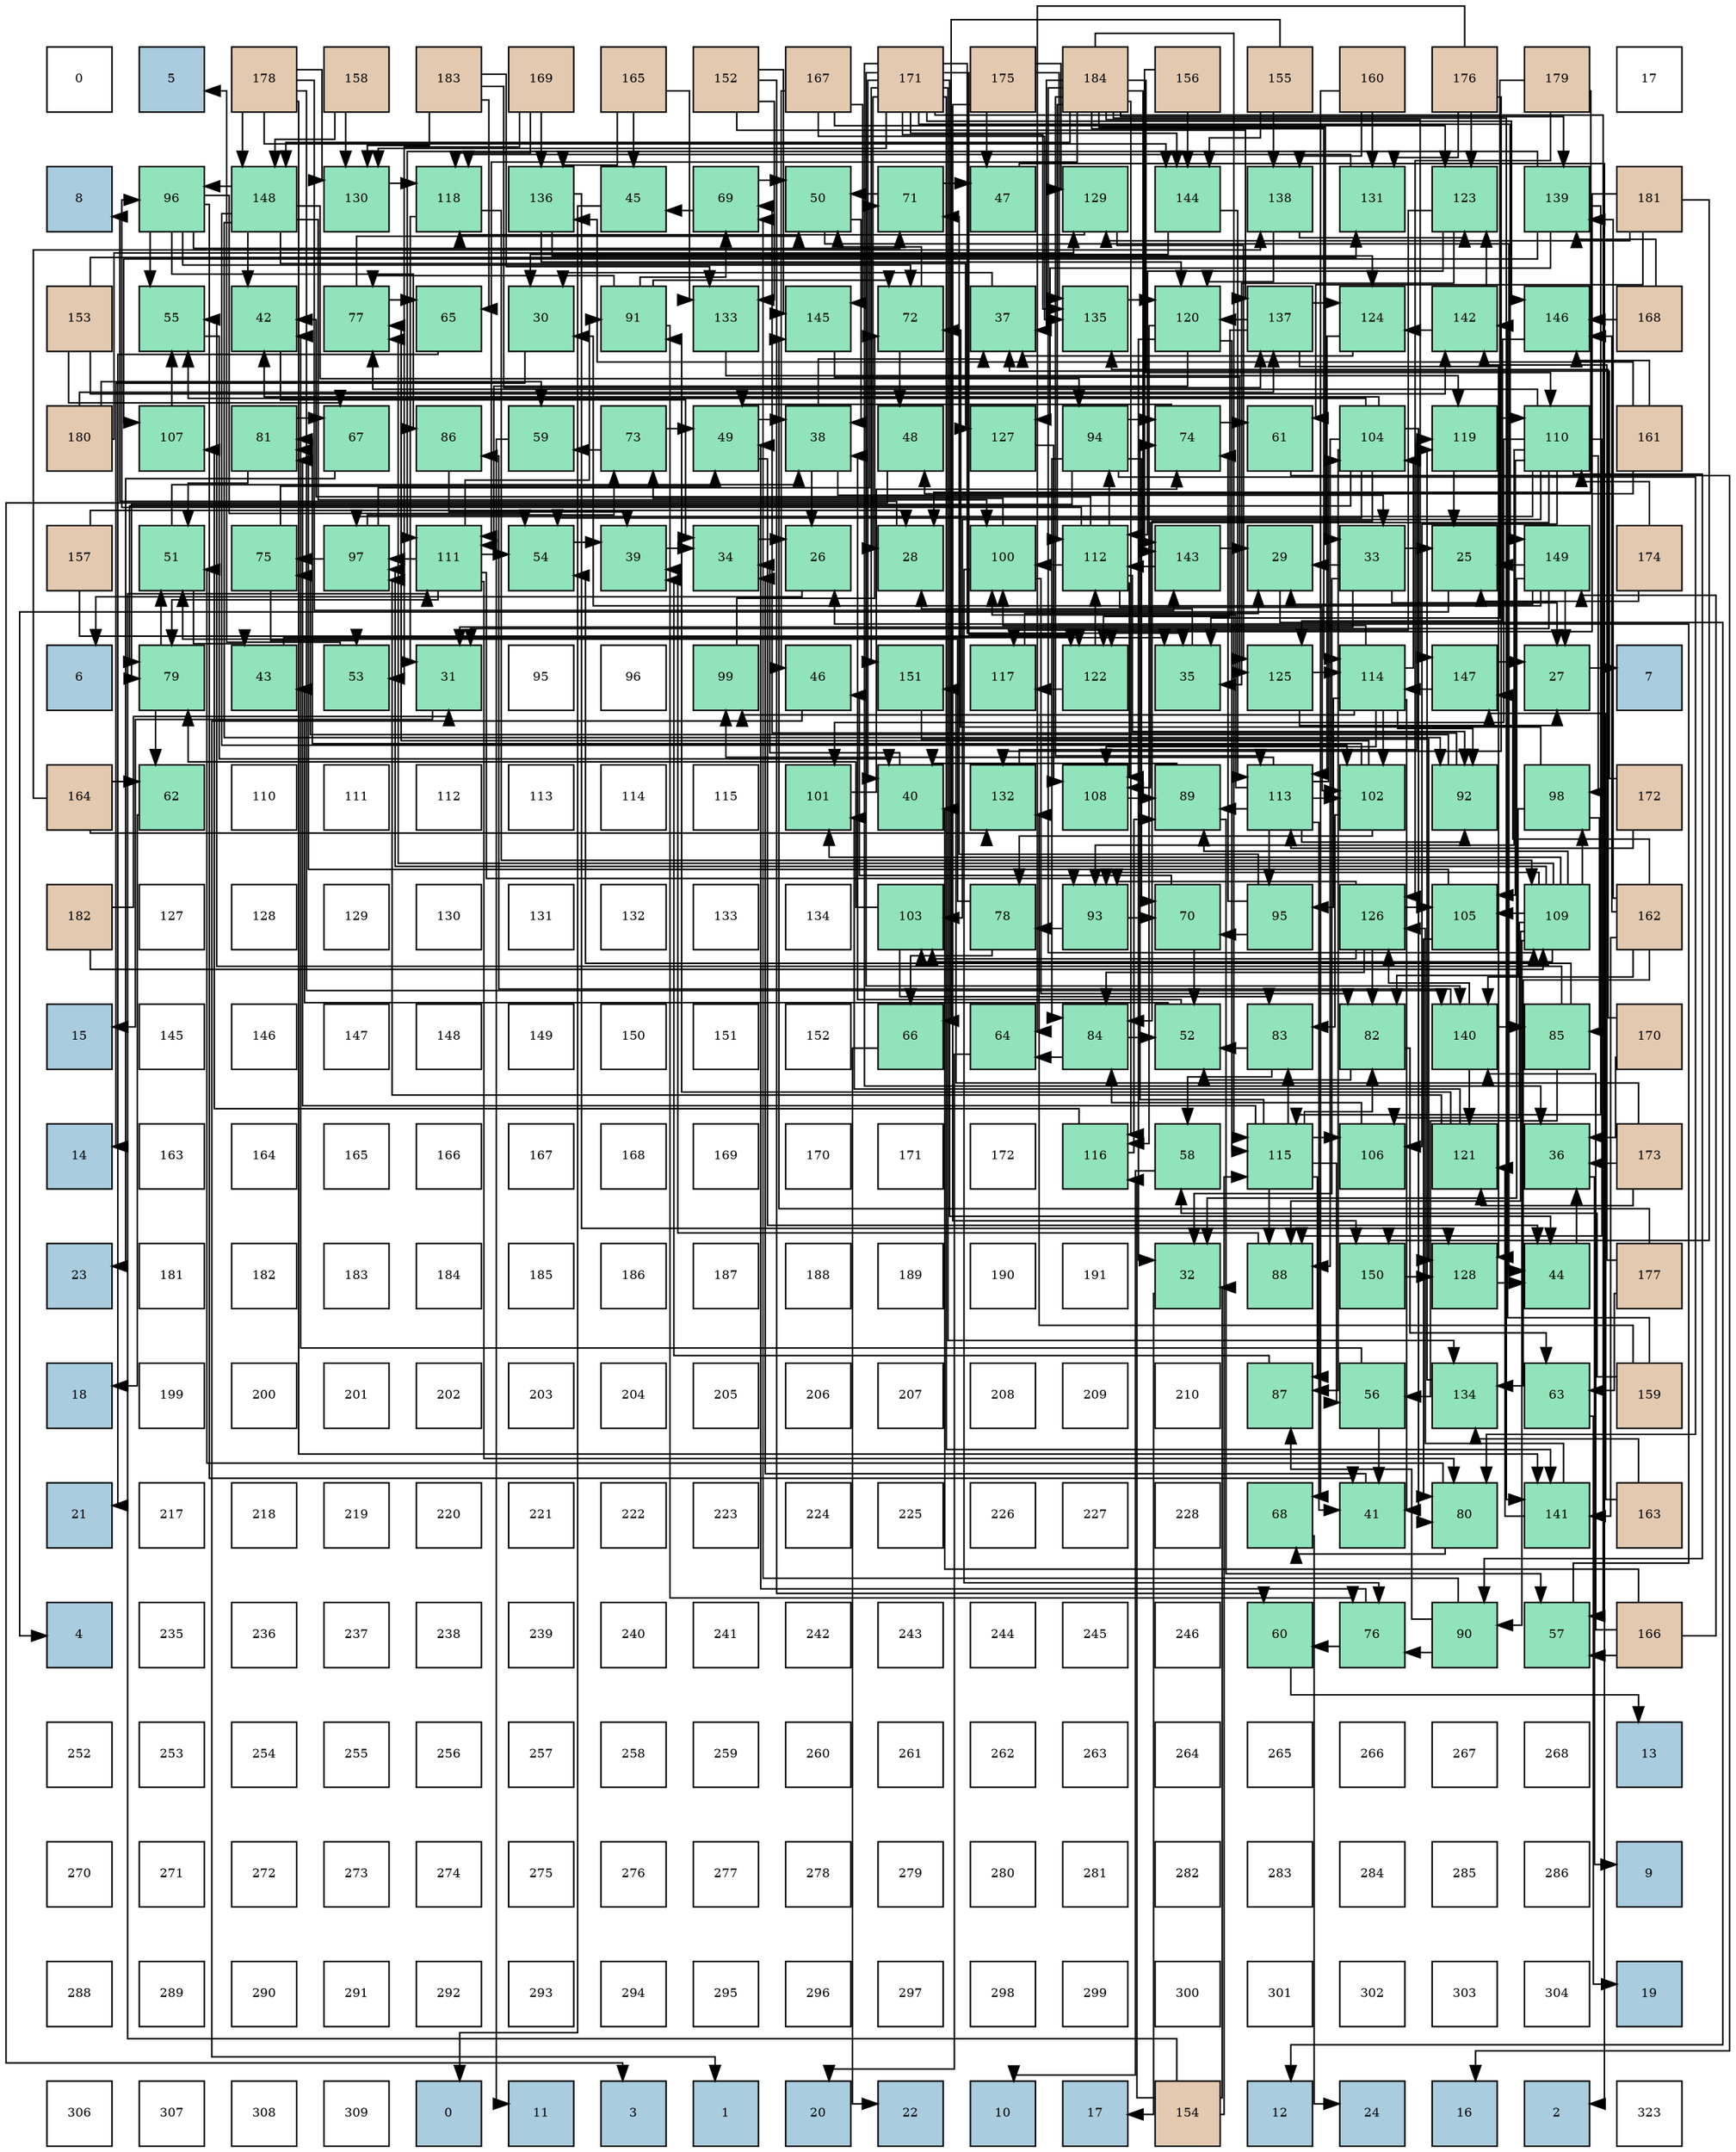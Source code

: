 digraph layout{
 rankdir=TB;
 splines=ortho;
 node [style=filled shape=square fixedsize=true width=0.6];
0[label="0", fontsize=8, fillcolor="#ffffff"];
1[label="5", fontsize=8, fillcolor="#a9ccde"];
2[label="178", fontsize=8, fillcolor="#e3c9af"];
3[label="158", fontsize=8, fillcolor="#e3c9af"];
4[label="183", fontsize=8, fillcolor="#e3c9af"];
5[label="169", fontsize=8, fillcolor="#e3c9af"];
6[label="165", fontsize=8, fillcolor="#e3c9af"];
7[label="152", fontsize=8, fillcolor="#e3c9af"];
8[label="167", fontsize=8, fillcolor="#e3c9af"];
9[label="171", fontsize=8, fillcolor="#e3c9af"];
10[label="175", fontsize=8, fillcolor="#e3c9af"];
11[label="184", fontsize=8, fillcolor="#e3c9af"];
12[label="156", fontsize=8, fillcolor="#e3c9af"];
13[label="155", fontsize=8, fillcolor="#e3c9af"];
14[label="160", fontsize=8, fillcolor="#e3c9af"];
15[label="176", fontsize=8, fillcolor="#e3c9af"];
16[label="179", fontsize=8, fillcolor="#e3c9af"];
17[label="17", fontsize=8, fillcolor="#ffffff"];
18[label="8", fontsize=8, fillcolor="#a9ccde"];
19[label="96", fontsize=8, fillcolor="#91e3bb"];
20[label="148", fontsize=8, fillcolor="#91e3bb"];
21[label="130", fontsize=8, fillcolor="#91e3bb"];
22[label="118", fontsize=8, fillcolor="#91e3bb"];
23[label="136", fontsize=8, fillcolor="#91e3bb"];
24[label="45", fontsize=8, fillcolor="#91e3bb"];
25[label="69", fontsize=8, fillcolor="#91e3bb"];
26[label="50", fontsize=8, fillcolor="#91e3bb"];
27[label="71", fontsize=8, fillcolor="#91e3bb"];
28[label="47", fontsize=8, fillcolor="#91e3bb"];
29[label="129", fontsize=8, fillcolor="#91e3bb"];
30[label="144", fontsize=8, fillcolor="#91e3bb"];
31[label="138", fontsize=8, fillcolor="#91e3bb"];
32[label="131", fontsize=8, fillcolor="#91e3bb"];
33[label="123", fontsize=8, fillcolor="#91e3bb"];
34[label="139", fontsize=8, fillcolor="#91e3bb"];
35[label="181", fontsize=8, fillcolor="#e3c9af"];
36[label="153", fontsize=8, fillcolor="#e3c9af"];
37[label="55", fontsize=8, fillcolor="#91e3bb"];
38[label="42", fontsize=8, fillcolor="#91e3bb"];
39[label="77", fontsize=8, fillcolor="#91e3bb"];
40[label="65", fontsize=8, fillcolor="#91e3bb"];
41[label="30", fontsize=8, fillcolor="#91e3bb"];
42[label="91", fontsize=8, fillcolor="#91e3bb"];
43[label="133", fontsize=8, fillcolor="#91e3bb"];
44[label="145", fontsize=8, fillcolor="#91e3bb"];
45[label="72", fontsize=8, fillcolor="#91e3bb"];
46[label="37", fontsize=8, fillcolor="#91e3bb"];
47[label="135", fontsize=8, fillcolor="#91e3bb"];
48[label="120", fontsize=8, fillcolor="#91e3bb"];
49[label="137", fontsize=8, fillcolor="#91e3bb"];
50[label="124", fontsize=8, fillcolor="#91e3bb"];
51[label="142", fontsize=8, fillcolor="#91e3bb"];
52[label="146", fontsize=8, fillcolor="#91e3bb"];
53[label="168", fontsize=8, fillcolor="#e3c9af"];
54[label="180", fontsize=8, fillcolor="#e3c9af"];
55[label="107", fontsize=8, fillcolor="#91e3bb"];
56[label="81", fontsize=8, fillcolor="#91e3bb"];
57[label="67", fontsize=8, fillcolor="#91e3bb"];
58[label="86", fontsize=8, fillcolor="#91e3bb"];
59[label="59", fontsize=8, fillcolor="#91e3bb"];
60[label="73", fontsize=8, fillcolor="#91e3bb"];
61[label="49", fontsize=8, fillcolor="#91e3bb"];
62[label="38", fontsize=8, fillcolor="#91e3bb"];
63[label="48", fontsize=8, fillcolor="#91e3bb"];
64[label="127", fontsize=8, fillcolor="#91e3bb"];
65[label="94", fontsize=8, fillcolor="#91e3bb"];
66[label="74", fontsize=8, fillcolor="#91e3bb"];
67[label="61", fontsize=8, fillcolor="#91e3bb"];
68[label="104", fontsize=8, fillcolor="#91e3bb"];
69[label="119", fontsize=8, fillcolor="#91e3bb"];
70[label="110", fontsize=8, fillcolor="#91e3bb"];
71[label="161", fontsize=8, fillcolor="#e3c9af"];
72[label="157", fontsize=8, fillcolor="#e3c9af"];
73[label="51", fontsize=8, fillcolor="#91e3bb"];
74[label="75", fontsize=8, fillcolor="#91e3bb"];
75[label="97", fontsize=8, fillcolor="#91e3bb"];
76[label="111", fontsize=8, fillcolor="#91e3bb"];
77[label="54", fontsize=8, fillcolor="#91e3bb"];
78[label="39", fontsize=8, fillcolor="#91e3bb"];
79[label="34", fontsize=8, fillcolor="#91e3bb"];
80[label="26", fontsize=8, fillcolor="#91e3bb"];
81[label="28", fontsize=8, fillcolor="#91e3bb"];
82[label="100", fontsize=8, fillcolor="#91e3bb"];
83[label="112", fontsize=8, fillcolor="#91e3bb"];
84[label="143", fontsize=8, fillcolor="#91e3bb"];
85[label="29", fontsize=8, fillcolor="#91e3bb"];
86[label="33", fontsize=8, fillcolor="#91e3bb"];
87[label="25", fontsize=8, fillcolor="#91e3bb"];
88[label="149", fontsize=8, fillcolor="#91e3bb"];
89[label="174", fontsize=8, fillcolor="#e3c9af"];
90[label="6", fontsize=8, fillcolor="#a9ccde"];
91[label="79", fontsize=8, fillcolor="#91e3bb"];
92[label="43", fontsize=8, fillcolor="#91e3bb"];
93[label="53", fontsize=8, fillcolor="#91e3bb"];
94[label="31", fontsize=8, fillcolor="#91e3bb"];
95[label="95", fontsize=8, fillcolor="#ffffff"];
96[label="96", fontsize=8, fillcolor="#ffffff"];
97[label="99", fontsize=8, fillcolor="#91e3bb"];
98[label="46", fontsize=8, fillcolor="#91e3bb"];
99[label="151", fontsize=8, fillcolor="#91e3bb"];
100[label="117", fontsize=8, fillcolor="#91e3bb"];
101[label="122", fontsize=8, fillcolor="#91e3bb"];
102[label="35", fontsize=8, fillcolor="#91e3bb"];
103[label="125", fontsize=8, fillcolor="#91e3bb"];
104[label="114", fontsize=8, fillcolor="#91e3bb"];
105[label="147", fontsize=8, fillcolor="#91e3bb"];
106[label="27", fontsize=8, fillcolor="#91e3bb"];
107[label="7", fontsize=8, fillcolor="#a9ccde"];
108[label="164", fontsize=8, fillcolor="#e3c9af"];
109[label="62", fontsize=8, fillcolor="#91e3bb"];
110[label="110", fontsize=8, fillcolor="#ffffff"];
111[label="111", fontsize=8, fillcolor="#ffffff"];
112[label="112", fontsize=8, fillcolor="#ffffff"];
113[label="113", fontsize=8, fillcolor="#ffffff"];
114[label="114", fontsize=8, fillcolor="#ffffff"];
115[label="115", fontsize=8, fillcolor="#ffffff"];
116[label="101", fontsize=8, fillcolor="#91e3bb"];
117[label="40", fontsize=8, fillcolor="#91e3bb"];
118[label="132", fontsize=8, fillcolor="#91e3bb"];
119[label="108", fontsize=8, fillcolor="#91e3bb"];
120[label="89", fontsize=8, fillcolor="#91e3bb"];
121[label="113", fontsize=8, fillcolor="#91e3bb"];
122[label="102", fontsize=8, fillcolor="#91e3bb"];
123[label="92", fontsize=8, fillcolor="#91e3bb"];
124[label="98", fontsize=8, fillcolor="#91e3bb"];
125[label="172", fontsize=8, fillcolor="#e3c9af"];
126[label="182", fontsize=8, fillcolor="#e3c9af"];
127[label="127", fontsize=8, fillcolor="#ffffff"];
128[label="128", fontsize=8, fillcolor="#ffffff"];
129[label="129", fontsize=8, fillcolor="#ffffff"];
130[label="130", fontsize=8, fillcolor="#ffffff"];
131[label="131", fontsize=8, fillcolor="#ffffff"];
132[label="132", fontsize=8, fillcolor="#ffffff"];
133[label="133", fontsize=8, fillcolor="#ffffff"];
134[label="134", fontsize=8, fillcolor="#ffffff"];
135[label="103", fontsize=8, fillcolor="#91e3bb"];
136[label="78", fontsize=8, fillcolor="#91e3bb"];
137[label="93", fontsize=8, fillcolor="#91e3bb"];
138[label="70", fontsize=8, fillcolor="#91e3bb"];
139[label="95", fontsize=8, fillcolor="#91e3bb"];
140[label="126", fontsize=8, fillcolor="#91e3bb"];
141[label="105", fontsize=8, fillcolor="#91e3bb"];
142[label="109", fontsize=8, fillcolor="#91e3bb"];
143[label="162", fontsize=8, fillcolor="#e3c9af"];
144[label="15", fontsize=8, fillcolor="#a9ccde"];
145[label="145", fontsize=8, fillcolor="#ffffff"];
146[label="146", fontsize=8, fillcolor="#ffffff"];
147[label="147", fontsize=8, fillcolor="#ffffff"];
148[label="148", fontsize=8, fillcolor="#ffffff"];
149[label="149", fontsize=8, fillcolor="#ffffff"];
150[label="150", fontsize=8, fillcolor="#ffffff"];
151[label="151", fontsize=8, fillcolor="#ffffff"];
152[label="152", fontsize=8, fillcolor="#ffffff"];
153[label="66", fontsize=8, fillcolor="#91e3bb"];
154[label="64", fontsize=8, fillcolor="#91e3bb"];
155[label="84", fontsize=8, fillcolor="#91e3bb"];
156[label="52", fontsize=8, fillcolor="#91e3bb"];
157[label="83", fontsize=8, fillcolor="#91e3bb"];
158[label="82", fontsize=8, fillcolor="#91e3bb"];
159[label="140", fontsize=8, fillcolor="#91e3bb"];
160[label="85", fontsize=8, fillcolor="#91e3bb"];
161[label="170", fontsize=8, fillcolor="#e3c9af"];
162[label="14", fontsize=8, fillcolor="#a9ccde"];
163[label="163", fontsize=8, fillcolor="#ffffff"];
164[label="164", fontsize=8, fillcolor="#ffffff"];
165[label="165", fontsize=8, fillcolor="#ffffff"];
166[label="166", fontsize=8, fillcolor="#ffffff"];
167[label="167", fontsize=8, fillcolor="#ffffff"];
168[label="168", fontsize=8, fillcolor="#ffffff"];
169[label="169", fontsize=8, fillcolor="#ffffff"];
170[label="170", fontsize=8, fillcolor="#ffffff"];
171[label="171", fontsize=8, fillcolor="#ffffff"];
172[label="172", fontsize=8, fillcolor="#ffffff"];
173[label="116", fontsize=8, fillcolor="#91e3bb"];
174[label="58", fontsize=8, fillcolor="#91e3bb"];
175[label="115", fontsize=8, fillcolor="#91e3bb"];
176[label="106", fontsize=8, fillcolor="#91e3bb"];
177[label="121", fontsize=8, fillcolor="#91e3bb"];
178[label="36", fontsize=8, fillcolor="#91e3bb"];
179[label="173", fontsize=8, fillcolor="#e3c9af"];
180[label="23", fontsize=8, fillcolor="#a9ccde"];
181[label="181", fontsize=8, fillcolor="#ffffff"];
182[label="182", fontsize=8, fillcolor="#ffffff"];
183[label="183", fontsize=8, fillcolor="#ffffff"];
184[label="184", fontsize=8, fillcolor="#ffffff"];
185[label="185", fontsize=8, fillcolor="#ffffff"];
186[label="186", fontsize=8, fillcolor="#ffffff"];
187[label="187", fontsize=8, fillcolor="#ffffff"];
188[label="188", fontsize=8, fillcolor="#ffffff"];
189[label="189", fontsize=8, fillcolor="#ffffff"];
190[label="190", fontsize=8, fillcolor="#ffffff"];
191[label="191", fontsize=8, fillcolor="#ffffff"];
192[label="32", fontsize=8, fillcolor="#91e3bb"];
193[label="88", fontsize=8, fillcolor="#91e3bb"];
194[label="150", fontsize=8, fillcolor="#91e3bb"];
195[label="128", fontsize=8, fillcolor="#91e3bb"];
196[label="44", fontsize=8, fillcolor="#91e3bb"];
197[label="177", fontsize=8, fillcolor="#e3c9af"];
198[label="18", fontsize=8, fillcolor="#a9ccde"];
199[label="199", fontsize=8, fillcolor="#ffffff"];
200[label="200", fontsize=8, fillcolor="#ffffff"];
201[label="201", fontsize=8, fillcolor="#ffffff"];
202[label="202", fontsize=8, fillcolor="#ffffff"];
203[label="203", fontsize=8, fillcolor="#ffffff"];
204[label="204", fontsize=8, fillcolor="#ffffff"];
205[label="205", fontsize=8, fillcolor="#ffffff"];
206[label="206", fontsize=8, fillcolor="#ffffff"];
207[label="207", fontsize=8, fillcolor="#ffffff"];
208[label="208", fontsize=8, fillcolor="#ffffff"];
209[label="209", fontsize=8, fillcolor="#ffffff"];
210[label="210", fontsize=8, fillcolor="#ffffff"];
211[label="87", fontsize=8, fillcolor="#91e3bb"];
212[label="56", fontsize=8, fillcolor="#91e3bb"];
213[label="134", fontsize=8, fillcolor="#91e3bb"];
214[label="63", fontsize=8, fillcolor="#91e3bb"];
215[label="159", fontsize=8, fillcolor="#e3c9af"];
216[label="21", fontsize=8, fillcolor="#a9ccde"];
217[label="217", fontsize=8, fillcolor="#ffffff"];
218[label="218", fontsize=8, fillcolor="#ffffff"];
219[label="219", fontsize=8, fillcolor="#ffffff"];
220[label="220", fontsize=8, fillcolor="#ffffff"];
221[label="221", fontsize=8, fillcolor="#ffffff"];
222[label="222", fontsize=8, fillcolor="#ffffff"];
223[label="223", fontsize=8, fillcolor="#ffffff"];
224[label="224", fontsize=8, fillcolor="#ffffff"];
225[label="225", fontsize=8, fillcolor="#ffffff"];
226[label="226", fontsize=8, fillcolor="#ffffff"];
227[label="227", fontsize=8, fillcolor="#ffffff"];
228[label="228", fontsize=8, fillcolor="#ffffff"];
229[label="68", fontsize=8, fillcolor="#91e3bb"];
230[label="41", fontsize=8, fillcolor="#91e3bb"];
231[label="80", fontsize=8, fillcolor="#91e3bb"];
232[label="141", fontsize=8, fillcolor="#91e3bb"];
233[label="163", fontsize=8, fillcolor="#e3c9af"];
234[label="4", fontsize=8, fillcolor="#a9ccde"];
235[label="235", fontsize=8, fillcolor="#ffffff"];
236[label="236", fontsize=8, fillcolor="#ffffff"];
237[label="237", fontsize=8, fillcolor="#ffffff"];
238[label="238", fontsize=8, fillcolor="#ffffff"];
239[label="239", fontsize=8, fillcolor="#ffffff"];
240[label="240", fontsize=8, fillcolor="#ffffff"];
241[label="241", fontsize=8, fillcolor="#ffffff"];
242[label="242", fontsize=8, fillcolor="#ffffff"];
243[label="243", fontsize=8, fillcolor="#ffffff"];
244[label="244", fontsize=8, fillcolor="#ffffff"];
245[label="245", fontsize=8, fillcolor="#ffffff"];
246[label="246", fontsize=8, fillcolor="#ffffff"];
247[label="60", fontsize=8, fillcolor="#91e3bb"];
248[label="76", fontsize=8, fillcolor="#91e3bb"];
249[label="90", fontsize=8, fillcolor="#91e3bb"];
250[label="57", fontsize=8, fillcolor="#91e3bb"];
251[label="166", fontsize=8, fillcolor="#e3c9af"];
252[label="252", fontsize=8, fillcolor="#ffffff"];
253[label="253", fontsize=8, fillcolor="#ffffff"];
254[label="254", fontsize=8, fillcolor="#ffffff"];
255[label="255", fontsize=8, fillcolor="#ffffff"];
256[label="256", fontsize=8, fillcolor="#ffffff"];
257[label="257", fontsize=8, fillcolor="#ffffff"];
258[label="258", fontsize=8, fillcolor="#ffffff"];
259[label="259", fontsize=8, fillcolor="#ffffff"];
260[label="260", fontsize=8, fillcolor="#ffffff"];
261[label="261", fontsize=8, fillcolor="#ffffff"];
262[label="262", fontsize=8, fillcolor="#ffffff"];
263[label="263", fontsize=8, fillcolor="#ffffff"];
264[label="264", fontsize=8, fillcolor="#ffffff"];
265[label="265", fontsize=8, fillcolor="#ffffff"];
266[label="266", fontsize=8, fillcolor="#ffffff"];
267[label="267", fontsize=8, fillcolor="#ffffff"];
268[label="268", fontsize=8, fillcolor="#ffffff"];
269[label="13", fontsize=8, fillcolor="#a9ccde"];
270[label="270", fontsize=8, fillcolor="#ffffff"];
271[label="271", fontsize=8, fillcolor="#ffffff"];
272[label="272", fontsize=8, fillcolor="#ffffff"];
273[label="273", fontsize=8, fillcolor="#ffffff"];
274[label="274", fontsize=8, fillcolor="#ffffff"];
275[label="275", fontsize=8, fillcolor="#ffffff"];
276[label="276", fontsize=8, fillcolor="#ffffff"];
277[label="277", fontsize=8, fillcolor="#ffffff"];
278[label="278", fontsize=8, fillcolor="#ffffff"];
279[label="279", fontsize=8, fillcolor="#ffffff"];
280[label="280", fontsize=8, fillcolor="#ffffff"];
281[label="281", fontsize=8, fillcolor="#ffffff"];
282[label="282", fontsize=8, fillcolor="#ffffff"];
283[label="283", fontsize=8, fillcolor="#ffffff"];
284[label="284", fontsize=8, fillcolor="#ffffff"];
285[label="285", fontsize=8, fillcolor="#ffffff"];
286[label="286", fontsize=8, fillcolor="#ffffff"];
287[label="9", fontsize=8, fillcolor="#a9ccde"];
288[label="288", fontsize=8, fillcolor="#ffffff"];
289[label="289", fontsize=8, fillcolor="#ffffff"];
290[label="290", fontsize=8, fillcolor="#ffffff"];
291[label="291", fontsize=8, fillcolor="#ffffff"];
292[label="292", fontsize=8, fillcolor="#ffffff"];
293[label="293", fontsize=8, fillcolor="#ffffff"];
294[label="294", fontsize=8, fillcolor="#ffffff"];
295[label="295", fontsize=8, fillcolor="#ffffff"];
296[label="296", fontsize=8, fillcolor="#ffffff"];
297[label="297", fontsize=8, fillcolor="#ffffff"];
298[label="298", fontsize=8, fillcolor="#ffffff"];
299[label="299", fontsize=8, fillcolor="#ffffff"];
300[label="300", fontsize=8, fillcolor="#ffffff"];
301[label="301", fontsize=8, fillcolor="#ffffff"];
302[label="302", fontsize=8, fillcolor="#ffffff"];
303[label="303", fontsize=8, fillcolor="#ffffff"];
304[label="304", fontsize=8, fillcolor="#ffffff"];
305[label="19", fontsize=8, fillcolor="#a9ccde"];
306[label="306", fontsize=8, fillcolor="#ffffff"];
307[label="307", fontsize=8, fillcolor="#ffffff"];
308[label="308", fontsize=8, fillcolor="#ffffff"];
309[label="309", fontsize=8, fillcolor="#ffffff"];
310[label="0", fontsize=8, fillcolor="#a9ccde"];
311[label="11", fontsize=8, fillcolor="#a9ccde"];
312[label="3", fontsize=8, fillcolor="#a9ccde"];
313[label="1", fontsize=8, fillcolor="#a9ccde"];
314[label="20", fontsize=8, fillcolor="#a9ccde"];
315[label="22", fontsize=8, fillcolor="#a9ccde"];
316[label="10", fontsize=8, fillcolor="#a9ccde"];
317[label="17", fontsize=8, fillcolor="#a9ccde"];
318[label="154", fontsize=8, fillcolor="#e3c9af"];
319[label="12", fontsize=8, fillcolor="#a9ccde"];
320[label="24", fontsize=8, fillcolor="#a9ccde"];
321[label="16", fontsize=8, fillcolor="#a9ccde"];
322[label="2", fontsize=8, fillcolor="#a9ccde"];
323[label="323", fontsize=8, fillcolor="#ffffff"];
edge [constraint=false, style=vis];87 -> 234;
80 -> 90;
106 -> 107;
81 -> 18;
85 -> 319;
41 -> 162;
94 -> 144;
192 -> 317;
86 -> 87;
86 -> 106;
86 -> 85;
86 -> 94;
86 -> 192;
79 -> 80;
102 -> 81;
178 -> 287;
46 -> 41;
62 -> 80;
62 -> 86;
62 -> 46;
78 -> 79;
117 -> 79;
230 -> 79;
38 -> 79;
92 -> 102;
196 -> 178;
24 -> 310;
98 -> 313;
28 -> 322;
63 -> 312;
61 -> 62;
61 -> 196;
26 -> 62;
26 -> 196;
73 -> 62;
73 -> 92;
156 -> 62;
156 -> 92;
93 -> 1;
77 -> 78;
37 -> 117;
212 -> 230;
212 -> 38;
250 -> 80;
174 -> 316;
59 -> 311;
247 -> 269;
67 -> 321;
109 -> 198;
214 -> 305;
154 -> 314;
40 -> 216;
153 -> 315;
57 -> 180;
229 -> 320;
25 -> 24;
25 -> 26;
138 -> 98;
138 -> 156;
27 -> 28;
27 -> 26;
45 -> 63;
45 -> 26;
60 -> 61;
60 -> 59;
66 -> 61;
66 -> 67;
74 -> 61;
74 -> 93;
248 -> 61;
248 -> 247;
39 -> 26;
39 -> 40;
136 -> 73;
136 -> 153;
91 -> 73;
91 -> 109;
231 -> 73;
231 -> 229;
56 -> 73;
56 -> 57;
158 -> 156;
158 -> 214;
157 -> 156;
157 -> 174;
155 -> 156;
155 -> 154;
160 -> 77;
160 -> 37;
160 -> 212;
58 -> 78;
211 -> 78;
193 -> 78;
120 -> 117;
120 -> 250;
249 -> 25;
249 -> 248;
249 -> 211;
42 -> 25;
42 -> 45;
42 -> 248;
42 -> 39;
123 -> 25;
123 -> 74;
137 -> 138;
137 -> 136;
65 -> 138;
65 -> 66;
65 -> 91;
65 -> 231;
65 -> 155;
139 -> 138;
139 -> 27;
139 -> 66;
19 -> 230;
19 -> 77;
19 -> 37;
19 -> 27;
19 -> 45;
19 -> 58;
75 -> 27;
75 -> 60;
75 -> 74;
124 -> 45;
124 -> 158;
124 -> 160;
97 -> 45;
82 -> 60;
82 -> 248;
82 -> 158;
116 -> 66;
122 -> 39;
122 -> 136;
122 -> 56;
122 -> 157;
135 -> 91;
135 -> 157;
68 -> 38;
68 -> 77;
68 -> 37;
68 -> 91;
68 -> 231;
68 -> 155;
68 -> 211;
68 -> 193;
141 -> 231;
141 -> 56;
176 -> 155;
55 -> 37;
119 -> 120;
142 -> 39;
142 -> 193;
142 -> 120;
142 -> 249;
142 -> 137;
142 -> 75;
142 -> 124;
142 -> 116;
142 -> 135;
142 -> 141;
142 -> 176;
70 -> 39;
70 -> 193;
70 -> 249;
70 -> 137;
70 -> 75;
70 -> 124;
70 -> 116;
70 -> 135;
70 -> 141;
70 -> 176;
70 -> 119;
76 -> 77;
76 -> 91;
76 -> 231;
76 -> 42;
76 -> 137;
76 -> 75;
83 -> 38;
83 -> 123;
83 -> 65;
83 -> 19;
83 -> 82;
83 -> 122;
83 -> 119;
121 -> 230;
121 -> 120;
121 -> 123;
121 -> 139;
121 -> 97;
121 -> 82;
121 -> 122;
121 -> 68;
104 -> 230;
104 -> 123;
104 -> 139;
104 -> 97;
104 -> 82;
104 -> 122;
104 -> 68;
104 -> 119;
175 -> 212;
175 -> 66;
175 -> 56;
175 -> 158;
175 -> 157;
175 -> 211;
175 -> 193;
175 -> 176;
173 -> 120;
173 -> 55;
100 -> 85;
22 -> 94;
22 -> 142;
69 -> 87;
69 -> 70;
48 -> 192;
48 -> 76;
48 -> 175;
48 -> 173;
177 -> 42;
177 -> 75;
177 -> 116;
101 -> 83;
101 -> 100;
33 -> 102;
33 -> 83;
33 -> 100;
50 -> 46;
50 -> 121;
103 -> 106;
103 -> 104;
140 -> 158;
140 -> 155;
140 -> 137;
140 -> 135;
140 -> 141;
64 -> 119;
195 -> 196;
29 -> 22;
29 -> 103;
21 -> 22;
32 -> 22;
118 -> 69;
43 -> 69;
213 -> 69;
47 -> 48;
23 -> 48;
23 -> 50;
23 -> 195;
49 -> 48;
49 -> 101;
49 -> 50;
49 -> 195;
31 -> 48;
31 -> 33;
34 -> 55;
34 -> 76;
34 -> 175;
34 -> 64;
159 -> 160;
159 -> 58;
159 -> 177;
159 -> 140;
232 -> 177;
232 -> 140;
51 -> 33;
51 -> 50;
84 -> 85;
84 -> 83;
30 -> 41;
30 -> 121;
44 -> 103;
52 -> 103;
105 -> 106;
105 -> 104;
20 -> 38;
20 -> 123;
20 -> 65;
20 -> 19;
20 -> 82;
20 -> 122;
20 -> 64;
88 -> 87;
88 -> 106;
88 -> 85;
88 -> 41;
88 -> 94;
88 -> 192;
194 -> 195;
99 -> 195;
7 -> 247;
7 -> 43;
7 -> 49;
7 -> 44;
36 -> 57;
36 -> 32;
36 -> 51;
318 -> 192;
318 -> 76;
318 -> 175;
318 -> 173;
13 -> 153;
13 -> 31;
13 -> 30;
12 -> 84;
12 -> 30;
72 -> 81;
72 -> 101;
3 -> 21;
3 -> 20;
215 -> 174;
215 -> 118;
215 -> 51;
14 -> 229;
14 -> 32;
14 -> 31;
71 -> 63;
71 -> 23;
71 -> 52;
143 -> 213;
143 -> 34;
143 -> 159;
143 -> 232;
143 -> 52;
143 -> 105;
233 -> 213;
233 -> 105;
108 -> 109;
108 -> 118;
108 -> 31;
6 -> 24;
6 -> 43;
6 -> 23;
251 -> 117;
251 -> 250;
251 -> 159;
251 -> 88;
8 -> 98;
8 -> 33;
8 -> 47;
8 -> 44;
53 -> 34;
53 -> 52;
5 -> 93;
5 -> 22;
5 -> 23;
161 -> 178;
161 -> 47;
9 -> 81;
9 -> 102;
9 -> 178;
9 -> 117;
9 -> 196;
9 -> 250;
9 -> 101;
9 -> 21;
9 -> 213;
9 -> 47;
9 -> 159;
9 -> 232;
9 -> 30;
9 -> 52;
9 -> 88;
9 -> 99;
125 -> 46;
125 -> 121;
179 -> 178;
179 -> 177;
179 -> 99;
89 -> 87;
89 -> 70;
10 -> 28;
10 -> 29;
10 -> 47;
10 -> 194;
15 -> 154;
15 -> 33;
15 -> 32;
15 -> 118;
197 -> 214;
197 -> 51;
197 -> 44;
2 -> 21;
2 -> 159;
2 -> 232;
2 -> 84;
2 -> 30;
2 -> 20;
16 -> 81;
16 -> 102;
16 -> 140;
54 -> 59;
54 -> 29;
54 -> 49;
35 -> 67;
35 -> 101;
35 -> 29;
35 -> 194;
126 -> 94;
126 -> 142;
4 -> 40;
4 -> 21;
4 -> 43;
4 -> 49;
11 -> 86;
11 -> 46;
11 -> 142;
11 -> 70;
11 -> 76;
11 -> 83;
11 -> 121;
11 -> 104;
11 -> 175;
11 -> 173;
11 -> 34;
11 -> 232;
11 -> 84;
11 -> 105;
11 -> 20;
edge [constraint=true, style=invis];
0 -> 18 -> 36 -> 54 -> 72 -> 90 -> 108 -> 126 -> 144 -> 162 -> 180 -> 198 -> 216 -> 234 -> 252 -> 270 -> 288 -> 306;
1 -> 19 -> 37 -> 55 -> 73 -> 91 -> 109 -> 127 -> 145 -> 163 -> 181 -> 199 -> 217 -> 235 -> 253 -> 271 -> 289 -> 307;
2 -> 20 -> 38 -> 56 -> 74 -> 92 -> 110 -> 128 -> 146 -> 164 -> 182 -> 200 -> 218 -> 236 -> 254 -> 272 -> 290 -> 308;
3 -> 21 -> 39 -> 57 -> 75 -> 93 -> 111 -> 129 -> 147 -> 165 -> 183 -> 201 -> 219 -> 237 -> 255 -> 273 -> 291 -> 309;
4 -> 22 -> 40 -> 58 -> 76 -> 94 -> 112 -> 130 -> 148 -> 166 -> 184 -> 202 -> 220 -> 238 -> 256 -> 274 -> 292 -> 310;
5 -> 23 -> 41 -> 59 -> 77 -> 95 -> 113 -> 131 -> 149 -> 167 -> 185 -> 203 -> 221 -> 239 -> 257 -> 275 -> 293 -> 311;
6 -> 24 -> 42 -> 60 -> 78 -> 96 -> 114 -> 132 -> 150 -> 168 -> 186 -> 204 -> 222 -> 240 -> 258 -> 276 -> 294 -> 312;
7 -> 25 -> 43 -> 61 -> 79 -> 97 -> 115 -> 133 -> 151 -> 169 -> 187 -> 205 -> 223 -> 241 -> 259 -> 277 -> 295 -> 313;
8 -> 26 -> 44 -> 62 -> 80 -> 98 -> 116 -> 134 -> 152 -> 170 -> 188 -> 206 -> 224 -> 242 -> 260 -> 278 -> 296 -> 314;
9 -> 27 -> 45 -> 63 -> 81 -> 99 -> 117 -> 135 -> 153 -> 171 -> 189 -> 207 -> 225 -> 243 -> 261 -> 279 -> 297 -> 315;
10 -> 28 -> 46 -> 64 -> 82 -> 100 -> 118 -> 136 -> 154 -> 172 -> 190 -> 208 -> 226 -> 244 -> 262 -> 280 -> 298 -> 316;
11 -> 29 -> 47 -> 65 -> 83 -> 101 -> 119 -> 137 -> 155 -> 173 -> 191 -> 209 -> 227 -> 245 -> 263 -> 281 -> 299 -> 317;
12 -> 30 -> 48 -> 66 -> 84 -> 102 -> 120 -> 138 -> 156 -> 174 -> 192 -> 210 -> 228 -> 246 -> 264 -> 282 -> 300 -> 318;
13 -> 31 -> 49 -> 67 -> 85 -> 103 -> 121 -> 139 -> 157 -> 175 -> 193 -> 211 -> 229 -> 247 -> 265 -> 283 -> 301 -> 319;
14 -> 32 -> 50 -> 68 -> 86 -> 104 -> 122 -> 140 -> 158 -> 176 -> 194 -> 212 -> 230 -> 248 -> 266 -> 284 -> 302 -> 320;
15 -> 33 -> 51 -> 69 -> 87 -> 105 -> 123 -> 141 -> 159 -> 177 -> 195 -> 213 -> 231 -> 249 -> 267 -> 285 -> 303 -> 321;
16 -> 34 -> 52 -> 70 -> 88 -> 106 -> 124 -> 142 -> 160 -> 178 -> 196 -> 214 -> 232 -> 250 -> 268 -> 286 -> 304 -> 322;
17 -> 35 -> 53 -> 71 -> 89 -> 107 -> 125 -> 143 -> 161 -> 179 -> 197 -> 215 -> 233 -> 251 -> 269 -> 287 -> 305 -> 323;
rank = same {0 -> 1 -> 2 -> 3 -> 4 -> 5 -> 6 -> 7 -> 8 -> 9 -> 10 -> 11 -> 12 -> 13 -> 14 -> 15 -> 16 -> 17};
rank = same {18 -> 19 -> 20 -> 21 -> 22 -> 23 -> 24 -> 25 -> 26 -> 27 -> 28 -> 29 -> 30 -> 31 -> 32 -> 33 -> 34 -> 35};
rank = same {36 -> 37 -> 38 -> 39 -> 40 -> 41 -> 42 -> 43 -> 44 -> 45 -> 46 -> 47 -> 48 -> 49 -> 50 -> 51 -> 52 -> 53};
rank = same {54 -> 55 -> 56 -> 57 -> 58 -> 59 -> 60 -> 61 -> 62 -> 63 -> 64 -> 65 -> 66 -> 67 -> 68 -> 69 -> 70 -> 71};
rank = same {72 -> 73 -> 74 -> 75 -> 76 -> 77 -> 78 -> 79 -> 80 -> 81 -> 82 -> 83 -> 84 -> 85 -> 86 -> 87 -> 88 -> 89};
rank = same {90 -> 91 -> 92 -> 93 -> 94 -> 95 -> 96 -> 97 -> 98 -> 99 -> 100 -> 101 -> 102 -> 103 -> 104 -> 105 -> 106 -> 107};
rank = same {108 -> 109 -> 110 -> 111 -> 112 -> 113 -> 114 -> 115 -> 116 -> 117 -> 118 -> 119 -> 120 -> 121 -> 122 -> 123 -> 124 -> 125};
rank = same {126 -> 127 -> 128 -> 129 -> 130 -> 131 -> 132 -> 133 -> 134 -> 135 -> 136 -> 137 -> 138 -> 139 -> 140 -> 141 -> 142 -> 143};
rank = same {144 -> 145 -> 146 -> 147 -> 148 -> 149 -> 150 -> 151 -> 152 -> 153 -> 154 -> 155 -> 156 -> 157 -> 158 -> 159 -> 160 -> 161};
rank = same {162 -> 163 -> 164 -> 165 -> 166 -> 167 -> 168 -> 169 -> 170 -> 171 -> 172 -> 173 -> 174 -> 175 -> 176 -> 177 -> 178 -> 179};
rank = same {180 -> 181 -> 182 -> 183 -> 184 -> 185 -> 186 -> 187 -> 188 -> 189 -> 190 -> 191 -> 192 -> 193 -> 194 -> 195 -> 196 -> 197};
rank = same {198 -> 199 -> 200 -> 201 -> 202 -> 203 -> 204 -> 205 -> 206 -> 207 -> 208 -> 209 -> 210 -> 211 -> 212 -> 213 -> 214 -> 215};
rank = same {216 -> 217 -> 218 -> 219 -> 220 -> 221 -> 222 -> 223 -> 224 -> 225 -> 226 -> 227 -> 228 -> 229 -> 230 -> 231 -> 232 -> 233};
rank = same {234 -> 235 -> 236 -> 237 -> 238 -> 239 -> 240 -> 241 -> 242 -> 243 -> 244 -> 245 -> 246 -> 247 -> 248 -> 249 -> 250 -> 251};
rank = same {252 -> 253 -> 254 -> 255 -> 256 -> 257 -> 258 -> 259 -> 260 -> 261 -> 262 -> 263 -> 264 -> 265 -> 266 -> 267 -> 268 -> 269};
rank = same {270 -> 271 -> 272 -> 273 -> 274 -> 275 -> 276 -> 277 -> 278 -> 279 -> 280 -> 281 -> 282 -> 283 -> 284 -> 285 -> 286 -> 287};
rank = same {288 -> 289 -> 290 -> 291 -> 292 -> 293 -> 294 -> 295 -> 296 -> 297 -> 298 -> 299 -> 300 -> 301 -> 302 -> 303 -> 304 -> 305};
rank = same {306 -> 307 -> 308 -> 309 -> 310 -> 311 -> 312 -> 313 -> 314 -> 315 -> 316 -> 317 -> 318 -> 319 -> 320 -> 321 -> 322 -> 323};
}